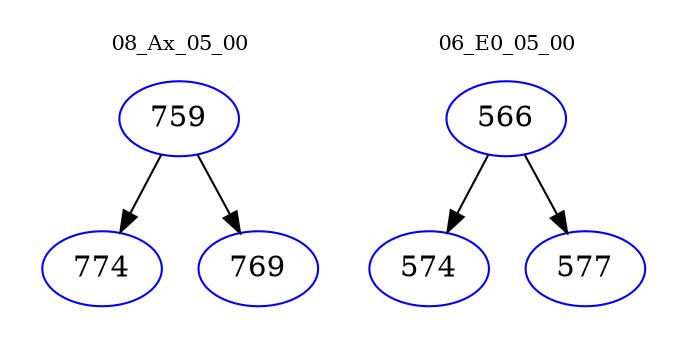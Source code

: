 digraph{
subgraph cluster_0 {
color = white
label = "08_Ax_05_00";
fontsize=10;
T0_759 [label="759", color="blue"]
T0_759 -> T0_774 [color="black"]
T0_774 [label="774", color="blue"]
T0_759 -> T0_769 [color="black"]
T0_769 [label="769", color="blue"]
}
subgraph cluster_1 {
color = white
label = "06_E0_05_00";
fontsize=10;
T1_566 [label="566", color="blue"]
T1_566 -> T1_574 [color="black"]
T1_574 [label="574", color="blue"]
T1_566 -> T1_577 [color="black"]
T1_577 [label="577", color="blue"]
}
}
